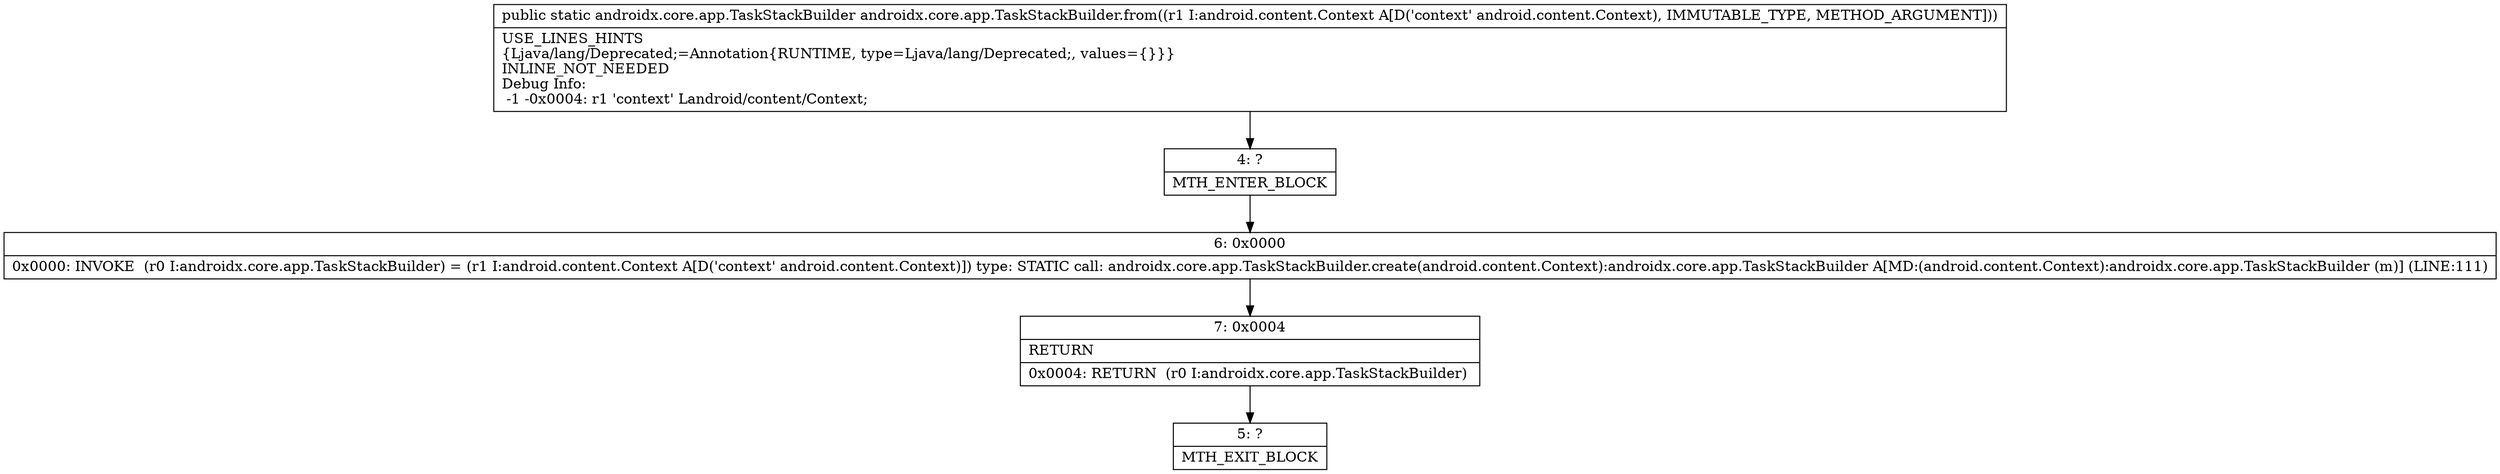 digraph "CFG forandroidx.core.app.TaskStackBuilder.from(Landroid\/content\/Context;)Landroidx\/core\/app\/TaskStackBuilder;" {
Node_4 [shape=record,label="{4\:\ ?|MTH_ENTER_BLOCK\l}"];
Node_6 [shape=record,label="{6\:\ 0x0000|0x0000: INVOKE  (r0 I:androidx.core.app.TaskStackBuilder) = (r1 I:android.content.Context A[D('context' android.content.Context)]) type: STATIC call: androidx.core.app.TaskStackBuilder.create(android.content.Context):androidx.core.app.TaskStackBuilder A[MD:(android.content.Context):androidx.core.app.TaskStackBuilder (m)] (LINE:111)\l}"];
Node_7 [shape=record,label="{7\:\ 0x0004|RETURN\l|0x0004: RETURN  (r0 I:androidx.core.app.TaskStackBuilder) \l}"];
Node_5 [shape=record,label="{5\:\ ?|MTH_EXIT_BLOCK\l}"];
MethodNode[shape=record,label="{public static androidx.core.app.TaskStackBuilder androidx.core.app.TaskStackBuilder.from((r1 I:android.content.Context A[D('context' android.content.Context), IMMUTABLE_TYPE, METHOD_ARGUMENT]))  | USE_LINES_HINTS\l\{Ljava\/lang\/Deprecated;=Annotation\{RUNTIME, type=Ljava\/lang\/Deprecated;, values=\{\}\}\}\lINLINE_NOT_NEEDED\lDebug Info:\l  \-1 \-0x0004: r1 'context' Landroid\/content\/Context;\l}"];
MethodNode -> Node_4;Node_4 -> Node_6;
Node_6 -> Node_7;
Node_7 -> Node_5;
}

